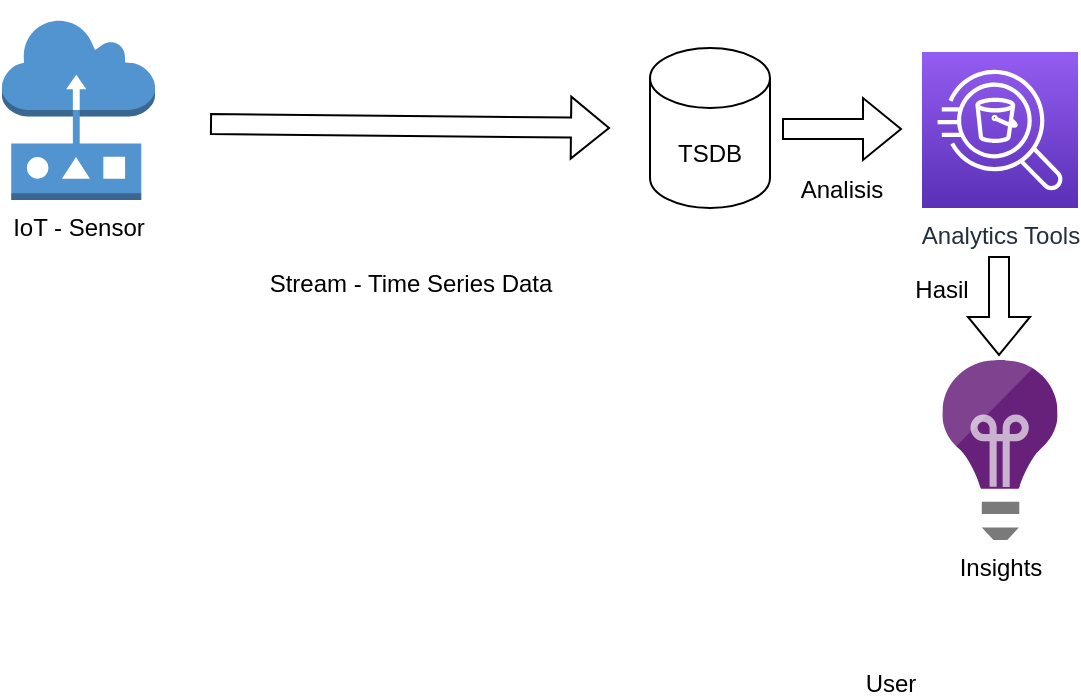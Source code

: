 <mxfile version="15.5.4" type="device"><diagram id="QNmOHij6-nnB-cKF8eSP" name="Page-1"><mxGraphModel dx="866" dy="481" grid="1" gridSize="10" guides="1" tooltips="1" connect="1" arrows="1" fold="1" page="1" pageScale="1" pageWidth="827" pageHeight="1169" math="0" shadow="0"><root><mxCell id="0"/><mxCell id="1" parent="0"/><mxCell id="dqHRCL-nSccrwlSxslCq-1" value="IoT - Sensor" style="outlineConnect=0;dashed=0;verticalLabelPosition=bottom;verticalAlign=top;align=center;html=1;shape=mxgraph.aws3.sensor;fillColor=#5294CF;gradientColor=none;" vertex="1" parent="1"><mxGeometry x="90" y="70" width="76.5" height="90" as="geometry"/></mxCell><mxCell id="dqHRCL-nSccrwlSxslCq-2" value="TSDB" style="shape=cylinder3;whiteSpace=wrap;html=1;boundedLbl=1;backgroundOutline=1;size=15;" vertex="1" parent="1"><mxGeometry x="414" y="84" width="60" height="80" as="geometry"/></mxCell><mxCell id="dqHRCL-nSccrwlSxslCq-3" value="Stream - Time Series Data" style="shape=image;html=1;verticalAlign=top;verticalLabelPosition=bottom;labelBackgroundColor=#ffffff;imageAspect=0;aspect=fixed;image=https://cdn1.iconfinder.com/data/icons/modern-set-of-digital-symbols/48/data_stream_information-128.png" vertex="1" parent="1"><mxGeometry x="230" y="60" width="128" height="128" as="geometry"/></mxCell><mxCell id="dqHRCL-nSccrwlSxslCq-4" value="Analytics Tools" style="sketch=0;points=[[0,0,0],[0.25,0,0],[0.5,0,0],[0.75,0,0],[1,0,0],[0,1,0],[0.25,1,0],[0.5,1,0],[0.75,1,0],[1,1,0],[0,0.25,0],[0,0.5,0],[0,0.75,0],[1,0.25,0],[1,0.5,0],[1,0.75,0]];outlineConnect=0;fontColor=#232F3E;gradientColor=#945DF2;gradientDirection=north;fillColor=#5A30B5;strokeColor=#ffffff;dashed=0;verticalLabelPosition=bottom;verticalAlign=top;align=center;html=1;fontSize=12;fontStyle=0;aspect=fixed;shape=mxgraph.aws4.resourceIcon;resIcon=mxgraph.aws4.athena;" vertex="1" parent="1"><mxGeometry x="550" y="86" width="78" height="78" as="geometry"/></mxCell><mxCell id="dqHRCL-nSccrwlSxslCq-6" value="User" style="shape=image;html=1;verticalAlign=top;verticalLabelPosition=bottom;labelBackgroundColor=#ffffff;imageAspect=0;aspect=fixed;image=https://cdn3.iconfinder.com/data/icons/user-avatars-1/512/users-10-3-128.png" vertex="1" parent="1"><mxGeometry x="470" y="260" width="128" height="128" as="geometry"/></mxCell><mxCell id="dqHRCL-nSccrwlSxslCq-7" value="Insights" style="sketch=0;aspect=fixed;html=1;points=[];align=center;image;fontSize=12;image=img/lib/mscae/Application_Insights.svg;" vertex="1" parent="1"><mxGeometry x="560.2" y="240" width="57.6" height="90" as="geometry"/></mxCell><mxCell id="dqHRCL-nSccrwlSxslCq-8" value="" style="shape=flexArrow;endArrow=classic;html=1;rounded=0;" edge="1" parent="1"><mxGeometry width="50" height="50" relative="1" as="geometry"><mxPoint x="194" y="122" as="sourcePoint"/><mxPoint x="394" y="124" as="targetPoint"/></mxGeometry></mxCell><mxCell id="dqHRCL-nSccrwlSxslCq-9" value="" style="shape=flexArrow;endArrow=classic;html=1;rounded=0;" edge="1" parent="1"><mxGeometry width="50" height="50" relative="1" as="geometry"><mxPoint x="480" y="124.5" as="sourcePoint"/><mxPoint x="540" y="124.5" as="targetPoint"/></mxGeometry></mxCell><mxCell id="dqHRCL-nSccrwlSxslCq-11" value="Analisis" style="text;html=1;strokeColor=none;fillColor=none;align=center;verticalAlign=middle;whiteSpace=wrap;rounded=0;" vertex="1" parent="1"><mxGeometry x="480" y="140" width="60" height="30" as="geometry"/></mxCell><mxCell id="dqHRCL-nSccrwlSxslCq-12" value="" style="shape=flexArrow;endArrow=classic;html=1;rounded=0;" edge="1" parent="1"><mxGeometry width="50" height="50" relative="1" as="geometry"><mxPoint x="588.5" y="188" as="sourcePoint"/><mxPoint x="588.5" y="238" as="targetPoint"/></mxGeometry></mxCell><mxCell id="dqHRCL-nSccrwlSxslCq-13" value="Hasil" style="text;html=1;strokeColor=none;fillColor=none;align=center;verticalAlign=middle;whiteSpace=wrap;rounded=0;" vertex="1" parent="1"><mxGeometry x="530" y="190" width="60" height="30" as="geometry"/></mxCell></root></mxGraphModel></diagram></mxfile>